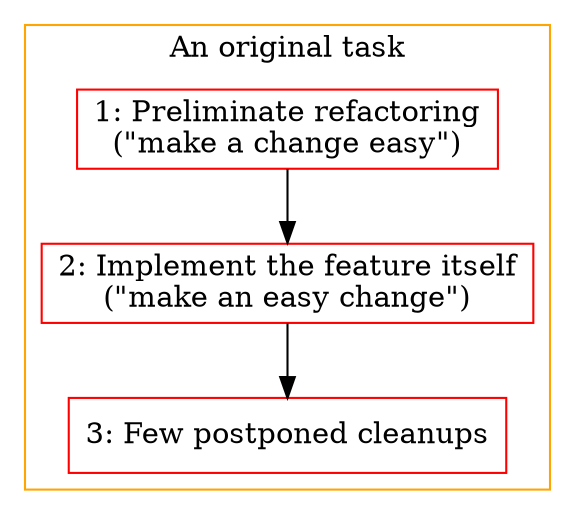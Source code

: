 digraph g {
node [shape=box];
edge [color=black];
subgraph cluster_0 {
    color=orange;
    label = "An original task";
2 [label="1: Preliminate refactoring
(&quot;make a change easy&quot;)", color=red];
3 [label="2: Implement the feature itself
(&quot;make an easy change&quot;)", color=red];
4 [label="3: Few postponed cleanups", color=red];
2 -> 3;
3 -> 4;
}
}
